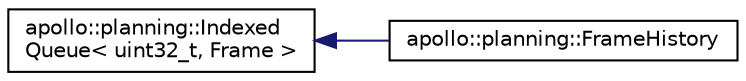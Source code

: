 digraph "Graphical Class Hierarchy"
{
  edge [fontname="Helvetica",fontsize="10",labelfontname="Helvetica",labelfontsize="10"];
  node [fontname="Helvetica",fontsize="10",shape=record];
  rankdir="LR";
  Node1 [label="apollo::planning::Indexed\lQueue\< uint32_t, Frame \>",height=0.2,width=0.4,color="black", fillcolor="white", style="filled",URL="$classapollo_1_1planning_1_1IndexedQueue.html"];
  Node1 -> Node2 [dir="back",color="midnightblue",fontsize="10",style="solid",fontname="Helvetica"];
  Node2 [label="apollo::planning::FrameHistory",height=0.2,width=0.4,color="black", fillcolor="white", style="filled",URL="$classapollo_1_1planning_1_1FrameHistory.html"];
}
